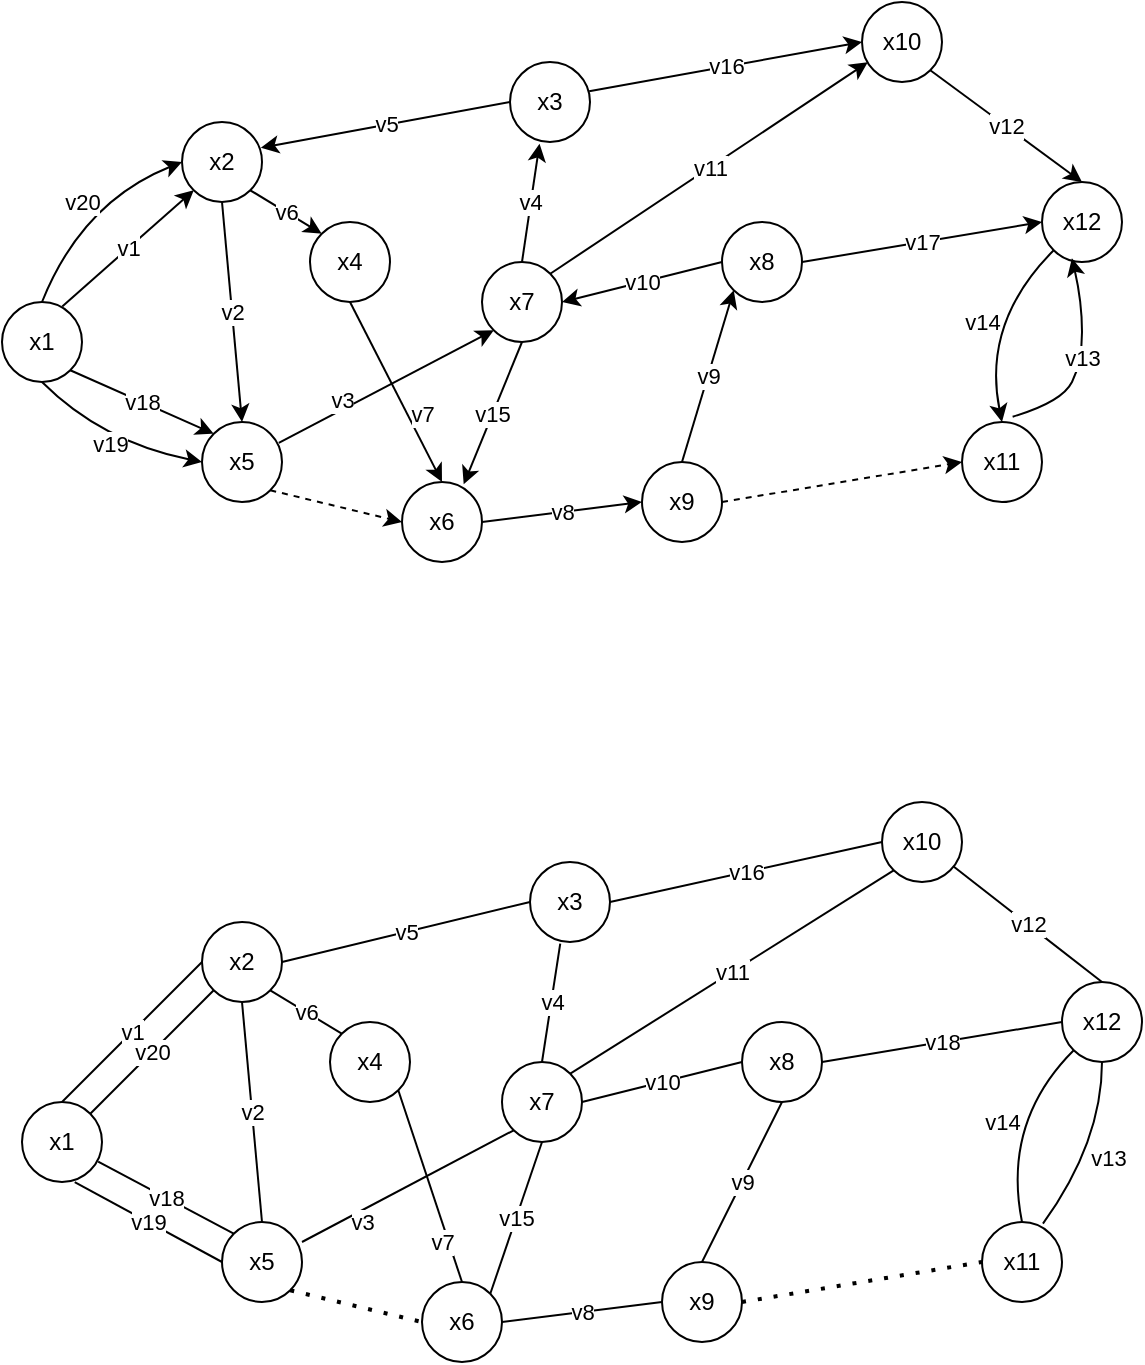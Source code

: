 <mxfile version="24.8.6">
  <diagram name="Страница — 1" id="Pw3dWoZ9kqQxSuHY3JxT">
    <mxGraphModel dx="1388" dy="878" grid="0" gridSize="10" guides="1" tooltips="1" connect="1" arrows="1" fold="1" page="1" pageScale="1" pageWidth="827" pageHeight="1169" background="none" math="0" shadow="0">
      <root>
        <mxCell id="0" />
        <mxCell id="1" parent="0" />
        <mxCell id="pMrcGOLwk-OuIuiQOvmT-1" value="x1" style="ellipse;whiteSpace=wrap;html=1;aspect=fixed;" vertex="1" parent="1">
          <mxGeometry x="160" y="390" width="40" height="40" as="geometry" />
        </mxCell>
        <mxCell id="pMrcGOLwk-OuIuiQOvmT-3" value="x7" style="ellipse;whiteSpace=wrap;html=1;aspect=fixed;" vertex="1" parent="1">
          <mxGeometry x="400" y="370" width="40" height="40" as="geometry" />
        </mxCell>
        <mxCell id="pMrcGOLwk-OuIuiQOvmT-4" value="x5" style="ellipse;whiteSpace=wrap;html=1;aspect=fixed;" vertex="1" parent="1">
          <mxGeometry x="260" y="450" width="40" height="40" as="geometry" />
        </mxCell>
        <mxCell id="pMrcGOLwk-OuIuiQOvmT-5" value="x6" style="ellipse;whiteSpace=wrap;html=1;aspect=fixed;" vertex="1" parent="1">
          <mxGeometry x="360" y="480" width="40" height="40" as="geometry" />
        </mxCell>
        <mxCell id="pMrcGOLwk-OuIuiQOvmT-6" value="x9" style="ellipse;whiteSpace=wrap;html=1;aspect=fixed;" vertex="1" parent="1">
          <mxGeometry x="480" y="470" width="40" height="40" as="geometry" />
        </mxCell>
        <mxCell id="pMrcGOLwk-OuIuiQOvmT-8" value="x2" style="ellipse;whiteSpace=wrap;html=1;aspect=fixed;" vertex="1" parent="1">
          <mxGeometry x="250" y="300" width="40" height="40" as="geometry" />
        </mxCell>
        <mxCell id="pMrcGOLwk-OuIuiQOvmT-9" value="x4" style="ellipse;whiteSpace=wrap;html=1;aspect=fixed;" vertex="1" parent="1">
          <mxGeometry x="314" y="350" width="40" height="40" as="geometry" />
        </mxCell>
        <mxCell id="pMrcGOLwk-OuIuiQOvmT-10" value="x3" style="ellipse;whiteSpace=wrap;html=1;aspect=fixed;" vertex="1" parent="1">
          <mxGeometry x="414" y="270" width="40" height="40" as="geometry" />
        </mxCell>
        <mxCell id="pMrcGOLwk-OuIuiQOvmT-11" value="x11" style="ellipse;whiteSpace=wrap;html=1;aspect=fixed;" vertex="1" parent="1">
          <mxGeometry x="640" y="450" width="40" height="40" as="geometry" />
        </mxCell>
        <mxCell id="pMrcGOLwk-OuIuiQOvmT-12" value="x8" style="ellipse;whiteSpace=wrap;html=1;aspect=fixed;" vertex="1" parent="1">
          <mxGeometry x="520" y="350" width="40" height="40" as="geometry" />
        </mxCell>
        <mxCell id="pMrcGOLwk-OuIuiQOvmT-14" value="x10" style="ellipse;whiteSpace=wrap;html=1;aspect=fixed;" vertex="1" parent="1">
          <mxGeometry x="590" y="240" width="40" height="40" as="geometry" />
        </mxCell>
        <mxCell id="pMrcGOLwk-OuIuiQOvmT-15" value="x12" style="ellipse;whiteSpace=wrap;html=1;aspect=fixed;" vertex="1" parent="1">
          <mxGeometry x="680" y="330" width="40" height="40" as="geometry" />
        </mxCell>
        <mxCell id="pMrcGOLwk-OuIuiQOvmT-19" value="v1" style="endArrow=classic;html=1;rounded=0;exitX=0.753;exitY=0.055;exitDx=0;exitDy=0;exitPerimeter=0;entryX=0;entryY=1;entryDx=0;entryDy=0;" edge="1" parent="1" source="pMrcGOLwk-OuIuiQOvmT-1" target="pMrcGOLwk-OuIuiQOvmT-8">
          <mxGeometry width="50" height="50" relative="1" as="geometry">
            <mxPoint x="420" y="360" as="sourcePoint" />
            <mxPoint x="470" y="310" as="targetPoint" />
          </mxGeometry>
        </mxCell>
        <mxCell id="pMrcGOLwk-OuIuiQOvmT-20" value="v6" style="endArrow=classic;html=1;rounded=0;exitX=1;exitY=1;exitDx=0;exitDy=0;entryX=0;entryY=0;entryDx=0;entryDy=0;" edge="1" parent="1" source="pMrcGOLwk-OuIuiQOvmT-8" target="pMrcGOLwk-OuIuiQOvmT-9">
          <mxGeometry width="50" height="50" relative="1" as="geometry">
            <mxPoint x="200" y="402" as="sourcePoint" />
            <mxPoint x="266" y="344" as="targetPoint" />
          </mxGeometry>
        </mxCell>
        <mxCell id="pMrcGOLwk-OuIuiQOvmT-21" value="v2" style="endArrow=classic;html=1;rounded=0;exitX=0.5;exitY=1;exitDx=0;exitDy=0;entryX=0.5;entryY=0;entryDx=0;entryDy=0;" edge="1" parent="1" source="pMrcGOLwk-OuIuiQOvmT-8" target="pMrcGOLwk-OuIuiQOvmT-4">
          <mxGeometry width="50" height="50" relative="1" as="geometry">
            <mxPoint x="294" y="344" as="sourcePoint" />
            <mxPoint x="330" y="366" as="targetPoint" />
          </mxGeometry>
        </mxCell>
        <mxCell id="pMrcGOLwk-OuIuiQOvmT-22" value="v5" style="endArrow=classic;html=1;rounded=0;exitX=0;exitY=0.5;exitDx=0;exitDy=0;entryX=0.986;entryY=0.322;entryDx=0;entryDy=0;entryPerimeter=0;" edge="1" parent="1" source="pMrcGOLwk-OuIuiQOvmT-10" target="pMrcGOLwk-OuIuiQOvmT-8">
          <mxGeometry width="50" height="50" relative="1" as="geometry">
            <mxPoint x="294" y="344" as="sourcePoint" />
            <mxPoint x="330" y="366" as="targetPoint" />
          </mxGeometry>
        </mxCell>
        <mxCell id="pMrcGOLwk-OuIuiQOvmT-23" value="v4" style="endArrow=classic;html=1;rounded=0;exitX=0.5;exitY=0;exitDx=0;exitDy=0;entryX=0.369;entryY=1.021;entryDx=0;entryDy=0;entryPerimeter=0;" edge="1" parent="1" source="pMrcGOLwk-OuIuiQOvmT-3" target="pMrcGOLwk-OuIuiQOvmT-10">
          <mxGeometry width="50" height="50" relative="1" as="geometry">
            <mxPoint x="294" y="344" as="sourcePoint" />
            <mxPoint x="330" y="366" as="targetPoint" />
          </mxGeometry>
        </mxCell>
        <mxCell id="pMrcGOLwk-OuIuiQOvmT-24" value="v3" style="endArrow=classic;html=1;rounded=0;exitX=0.96;exitY=0.262;exitDx=0;exitDy=0;entryX=0;entryY=1;entryDx=0;entryDy=0;exitPerimeter=0;" edge="1" parent="1" source="pMrcGOLwk-OuIuiQOvmT-4" target="pMrcGOLwk-OuIuiQOvmT-3">
          <mxGeometry x="-0.382" y="3" width="50" height="50" relative="1" as="geometry">
            <mxPoint x="280" y="350" as="sourcePoint" />
            <mxPoint x="290" y="460" as="targetPoint" />
            <mxPoint y="-1" as="offset" />
          </mxGeometry>
        </mxCell>
        <mxCell id="pMrcGOLwk-OuIuiQOvmT-25" value="v7" style="endArrow=classic;html=1;rounded=0;exitX=0.5;exitY=1;exitDx=0;exitDy=0;entryX=0.5;entryY=0;entryDx=0;entryDy=0;" edge="1" parent="1" source="pMrcGOLwk-OuIuiQOvmT-9" target="pMrcGOLwk-OuIuiQOvmT-5">
          <mxGeometry x="0.316" y="6" width="50" height="50" relative="1" as="geometry">
            <mxPoint x="420" y="360" as="sourcePoint" />
            <mxPoint x="470" y="310" as="targetPoint" />
            <mxPoint as="offset" />
          </mxGeometry>
        </mxCell>
        <mxCell id="pMrcGOLwk-OuIuiQOvmT-27" value="v8" style="endArrow=classic;html=1;rounded=0;exitX=1;exitY=0.5;exitDx=0;exitDy=0;entryX=0;entryY=0.5;entryDx=0;entryDy=0;" edge="1" parent="1" source="pMrcGOLwk-OuIuiQOvmT-5" target="pMrcGOLwk-OuIuiQOvmT-6">
          <mxGeometry width="50" height="50" relative="1" as="geometry">
            <mxPoint x="420" y="360" as="sourcePoint" />
            <mxPoint x="470" y="310" as="targetPoint" />
          </mxGeometry>
        </mxCell>
        <mxCell id="pMrcGOLwk-OuIuiQOvmT-28" value="v9" style="endArrow=classic;html=1;rounded=0;exitX=0.5;exitY=0;exitDx=0;exitDy=0;entryX=0;entryY=1;entryDx=0;entryDy=0;" edge="1" parent="1" source="pMrcGOLwk-OuIuiQOvmT-6" target="pMrcGOLwk-OuIuiQOvmT-12">
          <mxGeometry width="50" height="50" relative="1" as="geometry">
            <mxPoint x="420" y="360" as="sourcePoint" />
            <mxPoint x="470" y="310" as="targetPoint" />
          </mxGeometry>
        </mxCell>
        <mxCell id="pMrcGOLwk-OuIuiQOvmT-29" value="v10" style="endArrow=classic;html=1;rounded=0;exitX=0;exitY=0.5;exitDx=0;exitDy=0;entryX=1;entryY=0.5;entryDx=0;entryDy=0;" edge="1" parent="1" source="pMrcGOLwk-OuIuiQOvmT-12" target="pMrcGOLwk-OuIuiQOvmT-3">
          <mxGeometry width="50" height="50" relative="1" as="geometry">
            <mxPoint x="420" y="360" as="sourcePoint" />
            <mxPoint x="470" y="310" as="targetPoint" />
          </mxGeometry>
        </mxCell>
        <mxCell id="pMrcGOLwk-OuIuiQOvmT-31" value="v11" style="endArrow=classic;html=1;rounded=0;exitX=1;exitY=0;exitDx=0;exitDy=0;entryX=0.072;entryY=0.753;entryDx=0;entryDy=0;entryPerimeter=0;" edge="1" parent="1" source="pMrcGOLwk-OuIuiQOvmT-3" target="pMrcGOLwk-OuIuiQOvmT-14">
          <mxGeometry width="50" height="50" relative="1" as="geometry">
            <mxPoint x="420" y="360" as="sourcePoint" />
            <mxPoint x="470" y="310" as="targetPoint" />
          </mxGeometry>
        </mxCell>
        <mxCell id="pMrcGOLwk-OuIuiQOvmT-32" value="v12" style="endArrow=classic;html=1;rounded=0;exitX=1;exitY=1;exitDx=0;exitDy=0;entryX=0.5;entryY=0;entryDx=0;entryDy=0;" edge="1" parent="1" source="pMrcGOLwk-OuIuiQOvmT-14" target="pMrcGOLwk-OuIuiQOvmT-15">
          <mxGeometry width="50" height="50" relative="1" as="geometry">
            <mxPoint x="420" y="360" as="sourcePoint" />
            <mxPoint x="470" y="310" as="targetPoint" />
          </mxGeometry>
        </mxCell>
        <mxCell id="pMrcGOLwk-OuIuiQOvmT-33" value="v13" style="endArrow=classic;html=1;rounded=0;entryX=0.374;entryY=0.952;entryDx=0;entryDy=0;entryPerimeter=0;exitX=0.633;exitY=-0.066;exitDx=0;exitDy=0;exitPerimeter=0;curved=1;" edge="1" parent="1" source="pMrcGOLwk-OuIuiQOvmT-11" target="pMrcGOLwk-OuIuiQOvmT-15">
          <mxGeometry width="50" height="50" relative="1" as="geometry">
            <mxPoint x="420" y="360" as="sourcePoint" />
            <mxPoint x="470" y="310" as="targetPoint" />
            <Array as="points">
              <mxPoint x="690" y="440" />
              <mxPoint x="700" y="420" />
              <mxPoint x="700" y="390" />
            </Array>
          </mxGeometry>
        </mxCell>
        <mxCell id="pMrcGOLwk-OuIuiQOvmT-35" value="v14" style="endArrow=classic;html=1;rounded=0;exitX=0;exitY=1;exitDx=0;exitDy=0;entryX=0.5;entryY=0;entryDx=0;entryDy=0;curved=1;" edge="1" parent="1" source="pMrcGOLwk-OuIuiQOvmT-15" target="pMrcGOLwk-OuIuiQOvmT-11">
          <mxGeometry width="50" height="50" relative="1" as="geometry">
            <mxPoint x="420" y="360" as="sourcePoint" />
            <mxPoint x="470" y="310" as="targetPoint" />
            <Array as="points">
              <mxPoint x="650" y="400" />
            </Array>
          </mxGeometry>
        </mxCell>
        <mxCell id="pMrcGOLwk-OuIuiQOvmT-36" value="v17" style="endArrow=classic;html=1;rounded=0;exitX=1;exitY=0.5;exitDx=0;exitDy=0;entryX=0;entryY=0.5;entryDx=0;entryDy=0;" edge="1" parent="1" source="pMrcGOLwk-OuIuiQOvmT-12" target="pMrcGOLwk-OuIuiQOvmT-15">
          <mxGeometry width="50" height="50" relative="1" as="geometry">
            <mxPoint x="420" y="360" as="sourcePoint" />
            <mxPoint x="470" y="310" as="targetPoint" />
          </mxGeometry>
        </mxCell>
        <mxCell id="pMrcGOLwk-OuIuiQOvmT-37" value="v16" style="endArrow=classic;html=1;rounded=0;exitX=0.99;exitY=0.366;exitDx=0;exitDy=0;exitPerimeter=0;entryX=0;entryY=0.5;entryDx=0;entryDy=0;" edge="1" parent="1" source="pMrcGOLwk-OuIuiQOvmT-10" target="pMrcGOLwk-OuIuiQOvmT-14">
          <mxGeometry width="50" height="50" relative="1" as="geometry">
            <mxPoint x="420" y="360" as="sourcePoint" />
            <mxPoint x="470" y="310" as="targetPoint" />
          </mxGeometry>
        </mxCell>
        <mxCell id="pMrcGOLwk-OuIuiQOvmT-38" value="v15" style="endArrow=classic;html=1;rounded=0;exitX=0.5;exitY=1;exitDx=0;exitDy=0;entryX=0.771;entryY=0.029;entryDx=0;entryDy=0;entryPerimeter=0;" edge="1" parent="1" source="pMrcGOLwk-OuIuiQOvmT-3" target="pMrcGOLwk-OuIuiQOvmT-5">
          <mxGeometry width="50" height="50" relative="1" as="geometry">
            <mxPoint x="420" y="360" as="sourcePoint" />
            <mxPoint x="470" y="310" as="targetPoint" />
          </mxGeometry>
        </mxCell>
        <mxCell id="pMrcGOLwk-OuIuiQOvmT-39" value="v18" style="endArrow=classic;html=1;rounded=0;exitX=1;exitY=1;exitDx=0;exitDy=0;entryX=0;entryY=0;entryDx=0;entryDy=0;" edge="1" parent="1" source="pMrcGOLwk-OuIuiQOvmT-1" target="pMrcGOLwk-OuIuiQOvmT-4">
          <mxGeometry width="50" height="50" relative="1" as="geometry">
            <mxPoint x="420" y="360" as="sourcePoint" />
            <mxPoint x="470" y="310" as="targetPoint" />
          </mxGeometry>
        </mxCell>
        <mxCell id="pMrcGOLwk-OuIuiQOvmT-40" value="v19" style="endArrow=classic;html=1;rounded=0;exitX=0.5;exitY=1;exitDx=0;exitDy=0;entryX=0;entryY=0.5;entryDx=0;entryDy=0;curved=1;" edge="1" parent="1" source="pMrcGOLwk-OuIuiQOvmT-1" target="pMrcGOLwk-OuIuiQOvmT-4">
          <mxGeometry width="50" height="50" relative="1" as="geometry">
            <mxPoint x="420" y="360" as="sourcePoint" />
            <mxPoint x="470" y="310" as="targetPoint" />
            <Array as="points">
              <mxPoint x="210" y="460" />
            </Array>
          </mxGeometry>
        </mxCell>
        <mxCell id="pMrcGOLwk-OuIuiQOvmT-41" value="v20" style="endArrow=classic;html=1;rounded=0;exitX=0.5;exitY=0;exitDx=0;exitDy=0;entryX=0;entryY=0.5;entryDx=0;entryDy=0;curved=1;" edge="1" parent="1" source="pMrcGOLwk-OuIuiQOvmT-1" target="pMrcGOLwk-OuIuiQOvmT-8">
          <mxGeometry width="50" height="50" relative="1" as="geometry">
            <mxPoint x="420" y="360" as="sourcePoint" />
            <mxPoint x="470" y="310" as="targetPoint" />
            <Array as="points">
              <mxPoint x="200" y="340" />
            </Array>
          </mxGeometry>
        </mxCell>
        <mxCell id="pMrcGOLwk-OuIuiQOvmT-42" value="x1" style="ellipse;whiteSpace=wrap;html=1;aspect=fixed;" vertex="1" parent="1">
          <mxGeometry x="170" y="790" width="40" height="40" as="geometry" />
        </mxCell>
        <mxCell id="pMrcGOLwk-OuIuiQOvmT-43" value="x7" style="ellipse;whiteSpace=wrap;html=1;aspect=fixed;" vertex="1" parent="1">
          <mxGeometry x="410" y="770" width="40" height="40" as="geometry" />
        </mxCell>
        <mxCell id="pMrcGOLwk-OuIuiQOvmT-44" value="x5" style="ellipse;whiteSpace=wrap;html=1;aspect=fixed;" vertex="1" parent="1">
          <mxGeometry x="270" y="850" width="40" height="40" as="geometry" />
        </mxCell>
        <mxCell id="pMrcGOLwk-OuIuiQOvmT-45" value="x6" style="ellipse;whiteSpace=wrap;html=1;aspect=fixed;" vertex="1" parent="1">
          <mxGeometry x="370" y="880" width="40" height="40" as="geometry" />
        </mxCell>
        <mxCell id="pMrcGOLwk-OuIuiQOvmT-46" value="x9" style="ellipse;whiteSpace=wrap;html=1;aspect=fixed;" vertex="1" parent="1">
          <mxGeometry x="490" y="870" width="40" height="40" as="geometry" />
        </mxCell>
        <mxCell id="pMrcGOLwk-OuIuiQOvmT-47" value="x2" style="ellipse;whiteSpace=wrap;html=1;aspect=fixed;" vertex="1" parent="1">
          <mxGeometry x="260" y="700" width="40" height="40" as="geometry" />
        </mxCell>
        <mxCell id="pMrcGOLwk-OuIuiQOvmT-48" value="x4" style="ellipse;whiteSpace=wrap;html=1;aspect=fixed;" vertex="1" parent="1">
          <mxGeometry x="324" y="750" width="40" height="40" as="geometry" />
        </mxCell>
        <mxCell id="pMrcGOLwk-OuIuiQOvmT-49" value="x3" style="ellipse;whiteSpace=wrap;html=1;aspect=fixed;" vertex="1" parent="1">
          <mxGeometry x="424" y="670" width="40" height="40" as="geometry" />
        </mxCell>
        <mxCell id="pMrcGOLwk-OuIuiQOvmT-50" value="x11" style="ellipse;whiteSpace=wrap;html=1;aspect=fixed;" vertex="1" parent="1">
          <mxGeometry x="650" y="850" width="40" height="40" as="geometry" />
        </mxCell>
        <mxCell id="pMrcGOLwk-OuIuiQOvmT-51" value="x8" style="ellipse;whiteSpace=wrap;html=1;aspect=fixed;" vertex="1" parent="1">
          <mxGeometry x="530" y="750" width="40" height="40" as="geometry" />
        </mxCell>
        <mxCell id="pMrcGOLwk-OuIuiQOvmT-52" value="x10" style="ellipse;whiteSpace=wrap;html=1;aspect=fixed;" vertex="1" parent="1">
          <mxGeometry x="600" y="640" width="40" height="40" as="geometry" />
        </mxCell>
        <mxCell id="pMrcGOLwk-OuIuiQOvmT-53" value="x12" style="ellipse;whiteSpace=wrap;html=1;aspect=fixed;" vertex="1" parent="1">
          <mxGeometry x="690" y="730" width="40" height="40" as="geometry" />
        </mxCell>
        <mxCell id="pMrcGOLwk-OuIuiQOvmT-74" value="v1" style="endArrow=none;html=1;rounded=0;exitX=0.5;exitY=0;exitDx=0;exitDy=0;entryX=0;entryY=0.5;entryDx=0;entryDy=0;" edge="1" parent="1" source="pMrcGOLwk-OuIuiQOvmT-42" target="pMrcGOLwk-OuIuiQOvmT-47">
          <mxGeometry width="50" height="50" relative="1" as="geometry">
            <mxPoint x="420" y="780" as="sourcePoint" />
            <mxPoint x="470" y="730" as="targetPoint" />
          </mxGeometry>
        </mxCell>
        <mxCell id="pMrcGOLwk-OuIuiQOvmT-75" value="v20" style="endArrow=none;html=1;rounded=0;exitX=1;exitY=0;exitDx=0;exitDy=0;entryX=0;entryY=1;entryDx=0;entryDy=0;" edge="1" parent="1" source="pMrcGOLwk-OuIuiQOvmT-42" target="pMrcGOLwk-OuIuiQOvmT-47">
          <mxGeometry width="50" height="50" relative="1" as="geometry">
            <mxPoint x="200" y="800" as="sourcePoint" />
            <mxPoint x="270" y="730" as="targetPoint" />
          </mxGeometry>
        </mxCell>
        <mxCell id="pMrcGOLwk-OuIuiQOvmT-76" value="v18" style="endArrow=none;html=1;rounded=0;exitX=0.952;exitY=0.745;exitDx=0;exitDy=0;exitPerimeter=0;entryX=0;entryY=0;entryDx=0;entryDy=0;" edge="1" parent="1" source="pMrcGOLwk-OuIuiQOvmT-42" target="pMrcGOLwk-OuIuiQOvmT-44">
          <mxGeometry width="50" height="50" relative="1" as="geometry">
            <mxPoint x="420" y="780" as="sourcePoint" />
            <mxPoint x="470" y="730" as="targetPoint" />
          </mxGeometry>
        </mxCell>
        <mxCell id="pMrcGOLwk-OuIuiQOvmT-77" value="v19" style="endArrow=none;html=1;rounded=0;exitX=0.659;exitY=1.003;exitDx=0;exitDy=0;exitPerimeter=0;entryX=0;entryY=0.5;entryDx=0;entryDy=0;" edge="1" parent="1" source="pMrcGOLwk-OuIuiQOvmT-42" target="pMrcGOLwk-OuIuiQOvmT-44">
          <mxGeometry width="50" height="50" relative="1" as="geometry">
            <mxPoint x="218" y="830" as="sourcePoint" />
            <mxPoint x="286" y="866" as="targetPoint" />
          </mxGeometry>
        </mxCell>
        <mxCell id="pMrcGOLwk-OuIuiQOvmT-78" value="v2" style="endArrow=none;html=1;rounded=0;exitX=0.5;exitY=1;exitDx=0;exitDy=0;entryX=0.5;entryY=0;entryDx=0;entryDy=0;" edge="1" parent="1" source="pMrcGOLwk-OuIuiQOvmT-47" target="pMrcGOLwk-OuIuiQOvmT-44">
          <mxGeometry width="50" height="50" relative="1" as="geometry">
            <mxPoint x="420" y="780" as="sourcePoint" />
            <mxPoint x="470" y="730" as="targetPoint" />
          </mxGeometry>
        </mxCell>
        <mxCell id="pMrcGOLwk-OuIuiQOvmT-79" value="v6" style="endArrow=none;html=1;rounded=0;exitX=1;exitY=1;exitDx=0;exitDy=0;entryX=0;entryY=0;entryDx=0;entryDy=0;" edge="1" parent="1" source="pMrcGOLwk-OuIuiQOvmT-47" target="pMrcGOLwk-OuIuiQOvmT-48">
          <mxGeometry width="50" height="50" relative="1" as="geometry">
            <mxPoint x="420" y="780" as="sourcePoint" />
            <mxPoint x="470" y="730" as="targetPoint" />
          </mxGeometry>
        </mxCell>
        <mxCell id="pMrcGOLwk-OuIuiQOvmT-80" value="v3" style="endArrow=none;html=1;rounded=0;exitX=1;exitY=0.25;exitDx=0;exitDy=0;exitPerimeter=0;entryX=0;entryY=1;entryDx=0;entryDy=0;" edge="1" parent="1" source="pMrcGOLwk-OuIuiQOvmT-44" target="pMrcGOLwk-OuIuiQOvmT-43">
          <mxGeometry x="-0.479" y="-5" width="50" height="50" relative="1" as="geometry">
            <mxPoint x="420" y="780" as="sourcePoint" />
            <mxPoint x="470" y="730" as="targetPoint" />
            <mxPoint as="offset" />
          </mxGeometry>
        </mxCell>
        <mxCell id="pMrcGOLwk-OuIuiQOvmT-81" value="v7" style="endArrow=none;html=1;rounded=0;exitX=1;exitY=1;exitDx=0;exitDy=0;entryX=0.5;entryY=0;entryDx=0;entryDy=0;" edge="1" parent="1" source="pMrcGOLwk-OuIuiQOvmT-48" target="pMrcGOLwk-OuIuiQOvmT-45">
          <mxGeometry x="0.562" y="-3" width="50" height="50" relative="1" as="geometry">
            <mxPoint x="420" y="780" as="sourcePoint" />
            <mxPoint x="470" y="730" as="targetPoint" />
            <mxPoint as="offset" />
          </mxGeometry>
        </mxCell>
        <mxCell id="pMrcGOLwk-OuIuiQOvmT-82" value="v8" style="endArrow=none;html=1;rounded=0;exitX=1;exitY=0.5;exitDx=0;exitDy=0;entryX=0;entryY=0.5;entryDx=0;entryDy=0;" edge="1" parent="1" source="pMrcGOLwk-OuIuiQOvmT-45" target="pMrcGOLwk-OuIuiQOvmT-46">
          <mxGeometry width="50" height="50" relative="1" as="geometry">
            <mxPoint x="420" y="780" as="sourcePoint" />
            <mxPoint x="470" y="730" as="targetPoint" />
          </mxGeometry>
        </mxCell>
        <mxCell id="pMrcGOLwk-OuIuiQOvmT-83" value="v9" style="endArrow=none;html=1;rounded=0;exitX=0.5;exitY=0;exitDx=0;exitDy=0;entryX=0.5;entryY=1;entryDx=0;entryDy=0;" edge="1" parent="1" source="pMrcGOLwk-OuIuiQOvmT-46" target="pMrcGOLwk-OuIuiQOvmT-51">
          <mxGeometry width="50" height="50" relative="1" as="geometry">
            <mxPoint x="420" y="780" as="sourcePoint" />
            <mxPoint x="470" y="730" as="targetPoint" />
          </mxGeometry>
        </mxCell>
        <mxCell id="pMrcGOLwk-OuIuiQOvmT-84" value="v11" style="endArrow=none;html=1;rounded=0;exitX=1;exitY=0;exitDx=0;exitDy=0;entryX=0;entryY=1;entryDx=0;entryDy=0;" edge="1" parent="1" source="pMrcGOLwk-OuIuiQOvmT-43" target="pMrcGOLwk-OuIuiQOvmT-52">
          <mxGeometry width="50" height="50" relative="1" as="geometry">
            <mxPoint x="420" y="780" as="sourcePoint" />
            <mxPoint x="470" y="730" as="targetPoint" />
          </mxGeometry>
        </mxCell>
        <mxCell id="pMrcGOLwk-OuIuiQOvmT-85" value="v5" style="endArrow=none;html=1;rounded=0;exitX=0;exitY=0.5;exitDx=0;exitDy=0;entryX=1;entryY=0.5;entryDx=0;entryDy=0;" edge="1" parent="1" source="pMrcGOLwk-OuIuiQOvmT-49" target="pMrcGOLwk-OuIuiQOvmT-47">
          <mxGeometry width="50" height="50" relative="1" as="geometry">
            <mxPoint x="420" y="780" as="sourcePoint" />
            <mxPoint x="470" y="730" as="targetPoint" />
          </mxGeometry>
        </mxCell>
        <mxCell id="pMrcGOLwk-OuIuiQOvmT-86" value="v16" style="endArrow=none;html=1;rounded=0;exitX=1;exitY=0.5;exitDx=0;exitDy=0;entryX=0;entryY=0.5;entryDx=0;entryDy=0;" edge="1" parent="1" source="pMrcGOLwk-OuIuiQOvmT-49" target="pMrcGOLwk-OuIuiQOvmT-52">
          <mxGeometry width="50" height="50" relative="1" as="geometry">
            <mxPoint x="420" y="780" as="sourcePoint" />
            <mxPoint x="470" y="730" as="targetPoint" />
          </mxGeometry>
        </mxCell>
        <mxCell id="pMrcGOLwk-OuIuiQOvmT-87" value="v12" style="endArrow=none;html=1;rounded=0;exitX=0.5;exitY=0;exitDx=0;exitDy=0;" edge="1" parent="1" source="pMrcGOLwk-OuIuiQOvmT-53" target="pMrcGOLwk-OuIuiQOvmT-52">
          <mxGeometry width="50" height="50" relative="1" as="geometry">
            <mxPoint x="420" y="780" as="sourcePoint" />
            <mxPoint x="470" y="730" as="targetPoint" />
          </mxGeometry>
        </mxCell>
        <mxCell id="pMrcGOLwk-OuIuiQOvmT-88" value="v13" style="endArrow=none;html=1;rounded=0;exitX=0.762;exitY=0.021;exitDx=0;exitDy=0;curved=1;entryX=0.5;entryY=1;entryDx=0;entryDy=0;exitPerimeter=0;" edge="1" parent="1" source="pMrcGOLwk-OuIuiQOvmT-50" target="pMrcGOLwk-OuIuiQOvmT-53">
          <mxGeometry x="0.009" y="-7" width="50" height="50" relative="1" as="geometry">
            <mxPoint x="420" y="780" as="sourcePoint" />
            <mxPoint x="700" y="770" as="targetPoint" />
            <Array as="points">
              <mxPoint x="710" y="810" />
            </Array>
            <mxPoint as="offset" />
          </mxGeometry>
        </mxCell>
        <mxCell id="pMrcGOLwk-OuIuiQOvmT-89" value="v14" style="endArrow=none;html=1;rounded=0;exitX=0.5;exitY=0;exitDx=0;exitDy=0;entryX=0;entryY=1;entryDx=0;entryDy=0;curved=1;" edge="1" parent="1" source="pMrcGOLwk-OuIuiQOvmT-50" target="pMrcGOLwk-OuIuiQOvmT-53">
          <mxGeometry width="50" height="50" relative="1" as="geometry">
            <mxPoint x="420" y="780" as="sourcePoint" />
            <mxPoint x="470" y="730" as="targetPoint" />
            <Array as="points">
              <mxPoint x="660" y="800" />
            </Array>
          </mxGeometry>
        </mxCell>
        <mxCell id="pMrcGOLwk-OuIuiQOvmT-90" value="v18" style="endArrow=none;html=1;rounded=0;exitX=1;exitY=0.5;exitDx=0;exitDy=0;entryX=0;entryY=0.5;entryDx=0;entryDy=0;" edge="1" parent="1" source="pMrcGOLwk-OuIuiQOvmT-51" target="pMrcGOLwk-OuIuiQOvmT-53">
          <mxGeometry width="50" height="50" relative="1" as="geometry">
            <mxPoint x="390" y="780" as="sourcePoint" />
            <mxPoint x="440" y="730" as="targetPoint" />
          </mxGeometry>
        </mxCell>
        <mxCell id="pMrcGOLwk-OuIuiQOvmT-91" value="v10" style="endArrow=none;html=1;rounded=0;exitX=1;exitY=0.5;exitDx=0;exitDy=0;entryX=0;entryY=0.5;entryDx=0;entryDy=0;" edge="1" parent="1" source="pMrcGOLwk-OuIuiQOvmT-43" target="pMrcGOLwk-OuIuiQOvmT-51">
          <mxGeometry width="50" height="50" relative="1" as="geometry">
            <mxPoint x="390" y="780" as="sourcePoint" />
            <mxPoint x="440" y="730" as="targetPoint" />
          </mxGeometry>
        </mxCell>
        <mxCell id="pMrcGOLwk-OuIuiQOvmT-92" value="v15" style="endArrow=none;html=1;rounded=0;entryX=1;entryY=0;entryDx=0;entryDy=0;" edge="1" parent="1" target="pMrcGOLwk-OuIuiQOvmT-45">
          <mxGeometry width="50" height="50" relative="1" as="geometry">
            <mxPoint x="430" y="810" as="sourcePoint" />
            <mxPoint x="440" y="730" as="targetPoint" />
          </mxGeometry>
        </mxCell>
        <mxCell id="pMrcGOLwk-OuIuiQOvmT-93" value="v4" style="endArrow=none;html=1;rounded=0;exitX=0.5;exitY=0;exitDx=0;exitDy=0;entryX=0.378;entryY=1.021;entryDx=0;entryDy=0;entryPerimeter=0;" edge="1" parent="1" source="pMrcGOLwk-OuIuiQOvmT-43" target="pMrcGOLwk-OuIuiQOvmT-49">
          <mxGeometry width="50" height="50" relative="1" as="geometry">
            <mxPoint x="390" y="780" as="sourcePoint" />
            <mxPoint x="440" y="730" as="targetPoint" />
          </mxGeometry>
        </mxCell>
        <mxCell id="pMrcGOLwk-OuIuiQOvmT-100" value="" style="endArrow=none;dashed=1;html=1;dashPattern=1 3;strokeWidth=2;rounded=0;exitX=1;exitY=1;exitDx=0;exitDy=0;entryX=0;entryY=0.5;entryDx=0;entryDy=0;" edge="1" parent="1" source="pMrcGOLwk-OuIuiQOvmT-44" target="pMrcGOLwk-OuIuiQOvmT-45">
          <mxGeometry width="50" height="50" relative="1" as="geometry">
            <mxPoint x="390" y="810" as="sourcePoint" />
            <mxPoint x="440" y="760" as="targetPoint" />
          </mxGeometry>
        </mxCell>
        <mxCell id="pMrcGOLwk-OuIuiQOvmT-101" value="" style="endArrow=none;dashed=1;html=1;dashPattern=1 3;strokeWidth=2;rounded=0;exitX=1;exitY=0.5;exitDx=0;exitDy=0;entryX=0;entryY=0.5;entryDx=0;entryDy=0;" edge="1" parent="1" source="pMrcGOLwk-OuIuiQOvmT-46" target="pMrcGOLwk-OuIuiQOvmT-50">
          <mxGeometry width="50" height="50" relative="1" as="geometry">
            <mxPoint x="540" y="894" as="sourcePoint" />
            <mxPoint x="606" y="910" as="targetPoint" />
          </mxGeometry>
        </mxCell>
        <mxCell id="pMrcGOLwk-OuIuiQOvmT-104" value="" style="endArrow=classic;html=1;rounded=0;entryX=0;entryY=0.5;entryDx=0;entryDy=0;exitX=1;exitY=0.5;exitDx=0;exitDy=0;dashed=1;" edge="1" parent="1" source="pMrcGOLwk-OuIuiQOvmT-6" target="pMrcGOLwk-OuIuiQOvmT-11">
          <mxGeometry width="50" height="50" relative="1" as="geometry">
            <mxPoint x="390" y="670" as="sourcePoint" />
            <mxPoint x="440" y="620" as="targetPoint" />
          </mxGeometry>
        </mxCell>
        <mxCell id="pMrcGOLwk-OuIuiQOvmT-105" value="" style="endArrow=classic;html=1;rounded=0;entryX=0;entryY=0.5;entryDx=0;entryDy=0;exitX=1;exitY=1;exitDx=0;exitDy=0;dashed=1;" edge="1" parent="1" source="pMrcGOLwk-OuIuiQOvmT-4" target="pMrcGOLwk-OuIuiQOvmT-5">
          <mxGeometry width="50" height="50" relative="1" as="geometry">
            <mxPoint x="530" y="500" as="sourcePoint" />
            <mxPoint x="650" y="480" as="targetPoint" />
          </mxGeometry>
        </mxCell>
      </root>
    </mxGraphModel>
  </diagram>
</mxfile>
